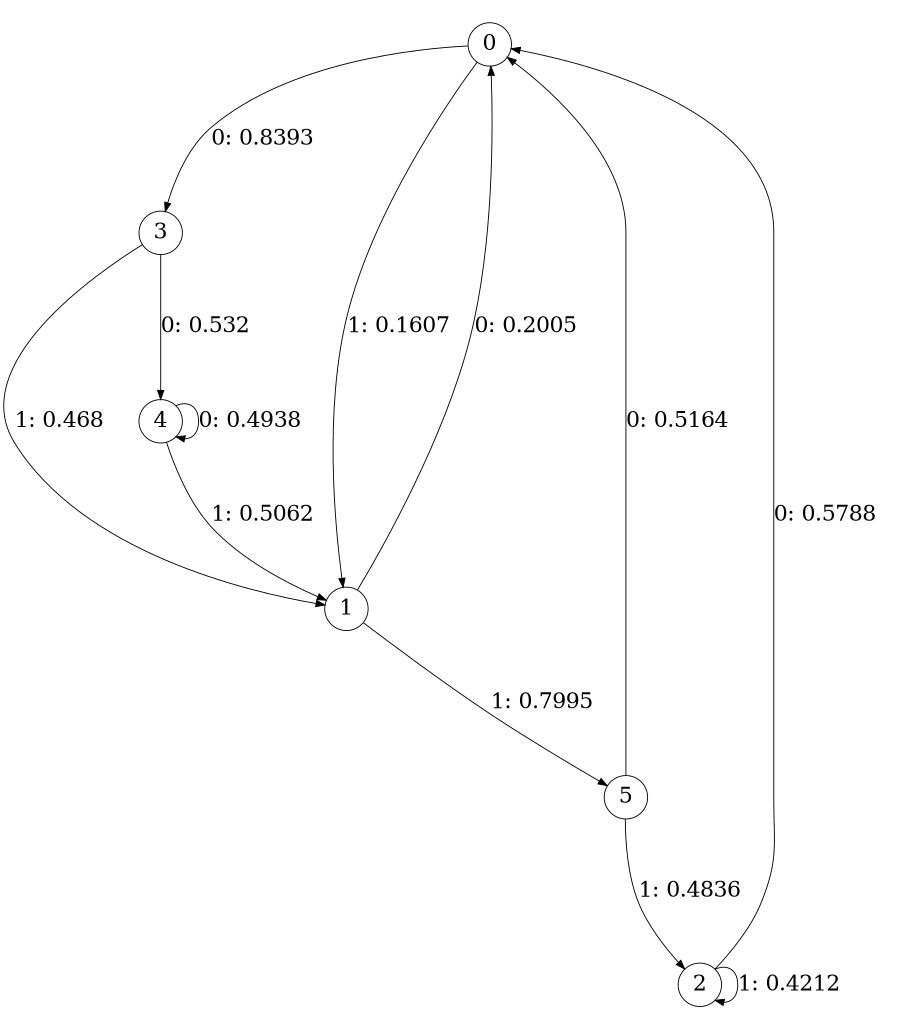 digraph "ch10randomL3" {
size = "6,8.5";
ratio = "fill";
node [shape = circle];
node [fontsize = 24];
edge [fontsize = 24];
0 -> 3 [label = "0: 0.8393   "];
0 -> 1 [label = "1: 0.1607   "];
1 -> 0 [label = "0: 0.2005   "];
1 -> 5 [label = "1: 0.7995   "];
2 -> 0 [label = "0: 0.5788   "];
2 -> 2 [label = "1: 0.4212   "];
3 -> 4 [label = "0: 0.532    "];
3 -> 1 [label = "1: 0.468    "];
4 -> 4 [label = "0: 0.4938   "];
4 -> 1 [label = "1: 0.5062   "];
5 -> 0 [label = "0: 0.5164   "];
5 -> 2 [label = "1: 0.4836   "];
}